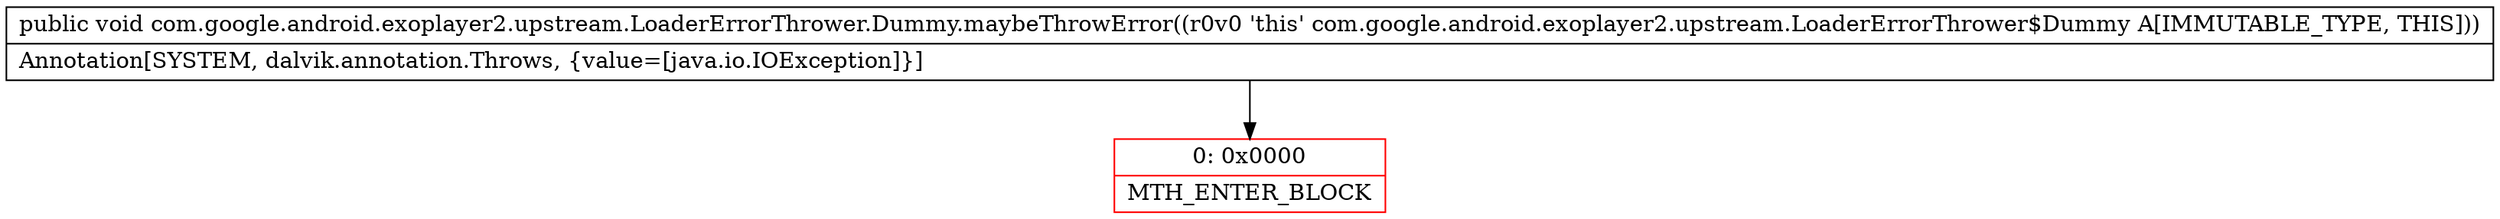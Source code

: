 digraph "CFG forcom.google.android.exoplayer2.upstream.LoaderErrorThrower.Dummy.maybeThrowError()V" {
subgraph cluster_Region_369938727 {
label = "R(0)";
node [shape=record,color=blue];
}
Node_0 [shape=record,color=red,label="{0\:\ 0x0000|MTH_ENTER_BLOCK\l}"];
MethodNode[shape=record,label="{public void com.google.android.exoplayer2.upstream.LoaderErrorThrower.Dummy.maybeThrowError((r0v0 'this' com.google.android.exoplayer2.upstream.LoaderErrorThrower$Dummy A[IMMUTABLE_TYPE, THIS]))  | Annotation[SYSTEM, dalvik.annotation.Throws, \{value=[java.io.IOException]\}]\l}"];
MethodNode -> Node_0;
}


